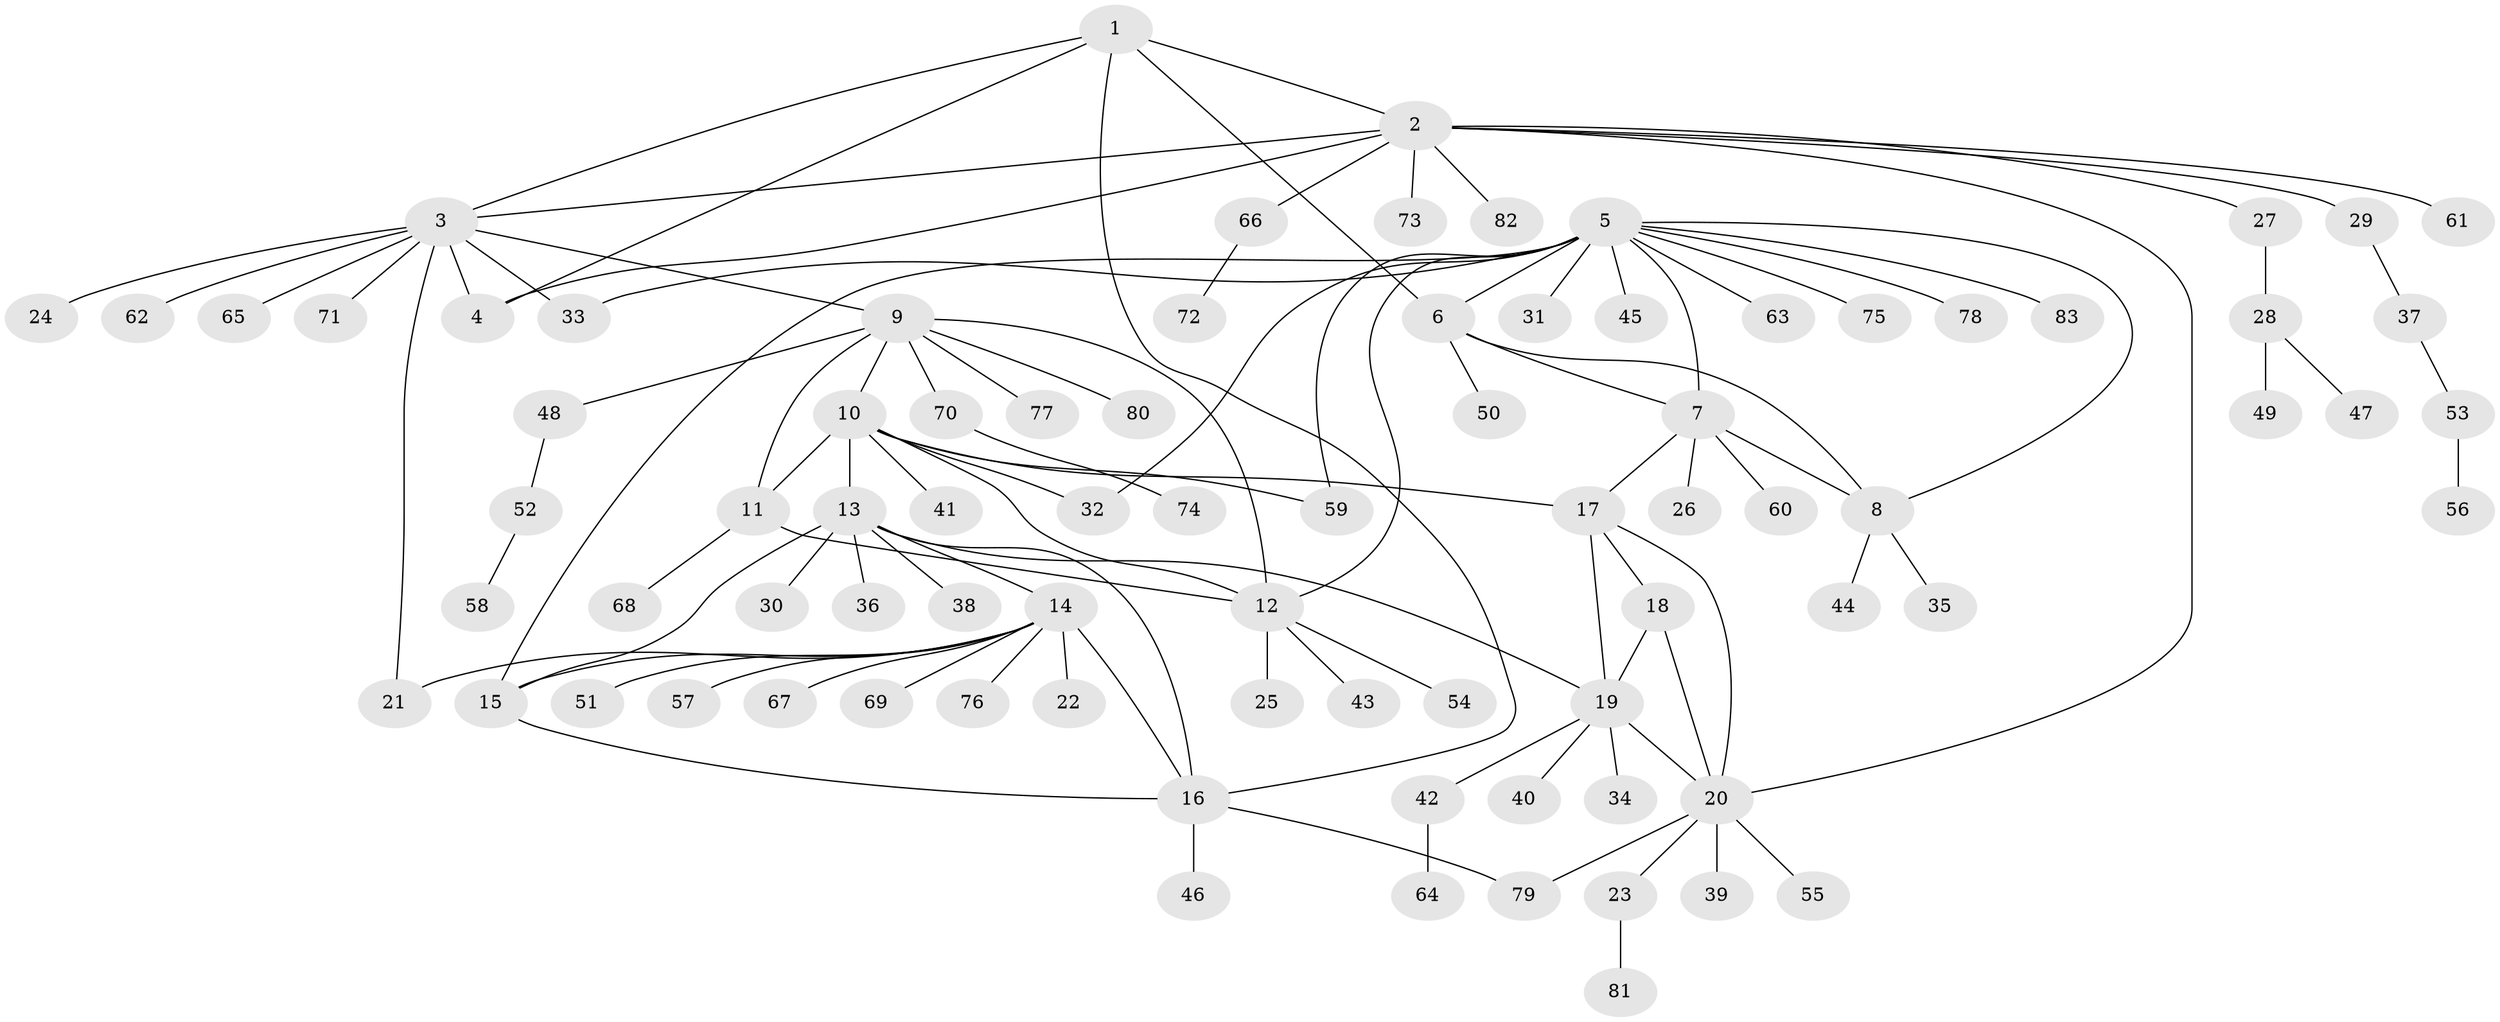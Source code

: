 // coarse degree distribution, {7: 0.046153846153846156, 9: 0.046153846153846156, 15: 0.015384615384615385, 4: 0.015384615384615385, 11: 0.015384615384615385, 6: 0.03076923076923077, 3: 0.03076923076923077, 12: 0.015384615384615385, 2: 0.13846153846153847, 1: 0.6461538461538462}
// Generated by graph-tools (version 1.1) at 2025/24/03/03/25 07:24:11]
// undirected, 83 vertices, 108 edges
graph export_dot {
graph [start="1"]
  node [color=gray90,style=filled];
  1;
  2;
  3;
  4;
  5;
  6;
  7;
  8;
  9;
  10;
  11;
  12;
  13;
  14;
  15;
  16;
  17;
  18;
  19;
  20;
  21;
  22;
  23;
  24;
  25;
  26;
  27;
  28;
  29;
  30;
  31;
  32;
  33;
  34;
  35;
  36;
  37;
  38;
  39;
  40;
  41;
  42;
  43;
  44;
  45;
  46;
  47;
  48;
  49;
  50;
  51;
  52;
  53;
  54;
  55;
  56;
  57;
  58;
  59;
  60;
  61;
  62;
  63;
  64;
  65;
  66;
  67;
  68;
  69;
  70;
  71;
  72;
  73;
  74;
  75;
  76;
  77;
  78;
  79;
  80;
  81;
  82;
  83;
  1 -- 2;
  1 -- 3;
  1 -- 4;
  1 -- 6;
  1 -- 16;
  2 -- 3;
  2 -- 4;
  2 -- 20;
  2 -- 27;
  2 -- 29;
  2 -- 61;
  2 -- 66;
  2 -- 73;
  2 -- 82;
  3 -- 4;
  3 -- 9;
  3 -- 21;
  3 -- 24;
  3 -- 33;
  3 -- 62;
  3 -- 65;
  3 -- 71;
  5 -- 6;
  5 -- 7;
  5 -- 8;
  5 -- 12;
  5 -- 15;
  5 -- 31;
  5 -- 32;
  5 -- 33;
  5 -- 45;
  5 -- 59;
  5 -- 63;
  5 -- 75;
  5 -- 78;
  5 -- 83;
  6 -- 7;
  6 -- 8;
  6 -- 50;
  7 -- 8;
  7 -- 17;
  7 -- 26;
  7 -- 60;
  8 -- 35;
  8 -- 44;
  9 -- 10;
  9 -- 11;
  9 -- 12;
  9 -- 48;
  9 -- 70;
  9 -- 77;
  9 -- 80;
  10 -- 11;
  10 -- 12;
  10 -- 13;
  10 -- 17;
  10 -- 32;
  10 -- 41;
  10 -- 59;
  11 -- 12;
  11 -- 68;
  12 -- 25;
  12 -- 43;
  12 -- 54;
  13 -- 14;
  13 -- 15;
  13 -- 16;
  13 -- 19;
  13 -- 30;
  13 -- 36;
  13 -- 38;
  14 -- 15;
  14 -- 16;
  14 -- 21;
  14 -- 22;
  14 -- 51;
  14 -- 57;
  14 -- 67;
  14 -- 69;
  14 -- 76;
  15 -- 16;
  16 -- 46;
  16 -- 79;
  17 -- 18;
  17 -- 19;
  17 -- 20;
  18 -- 19;
  18 -- 20;
  19 -- 20;
  19 -- 34;
  19 -- 40;
  19 -- 42;
  20 -- 23;
  20 -- 39;
  20 -- 55;
  20 -- 79;
  23 -- 81;
  27 -- 28;
  28 -- 47;
  28 -- 49;
  29 -- 37;
  37 -- 53;
  42 -- 64;
  48 -- 52;
  52 -- 58;
  53 -- 56;
  66 -- 72;
  70 -- 74;
}
